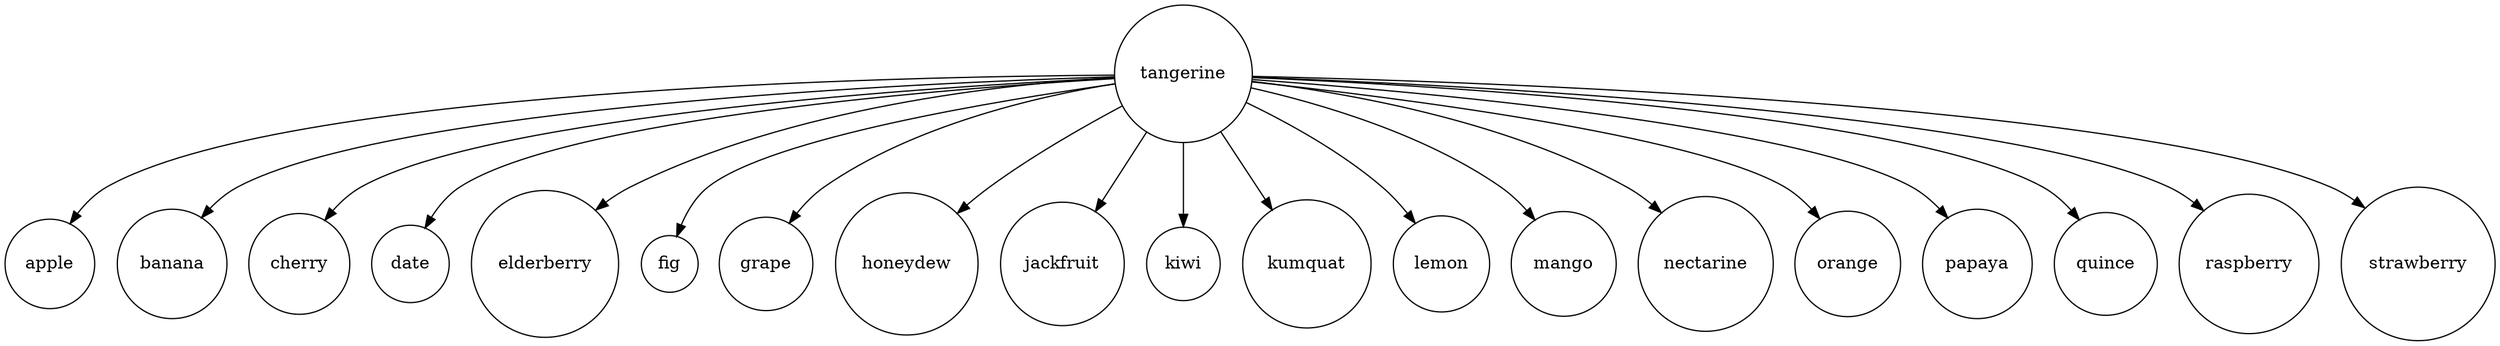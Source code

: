 digraph MyGraph {
  node [shape=circle];
 "tangerine" -> "apple";
 "tangerine" -> "banana";
 "tangerine" -> "cherry";
 "tangerine" -> "date";
 "tangerine" -> "elderberry";
 "tangerine" -> "fig";
 "tangerine" -> "grape";
 "tangerine" -> "honeydew";
 "tangerine" -> "jackfruit";
 "tangerine" -> "kiwi";
 "tangerine" -> "kumquat";
 "tangerine" -> "lemon";
 "tangerine" -> "mango";
 "tangerine" -> "nectarine";
 "tangerine" -> "orange";
 "tangerine" -> "papaya";
 "tangerine" -> "quince";
 "tangerine" -> "raspberry";
 "tangerine" -> "strawberry";
}
